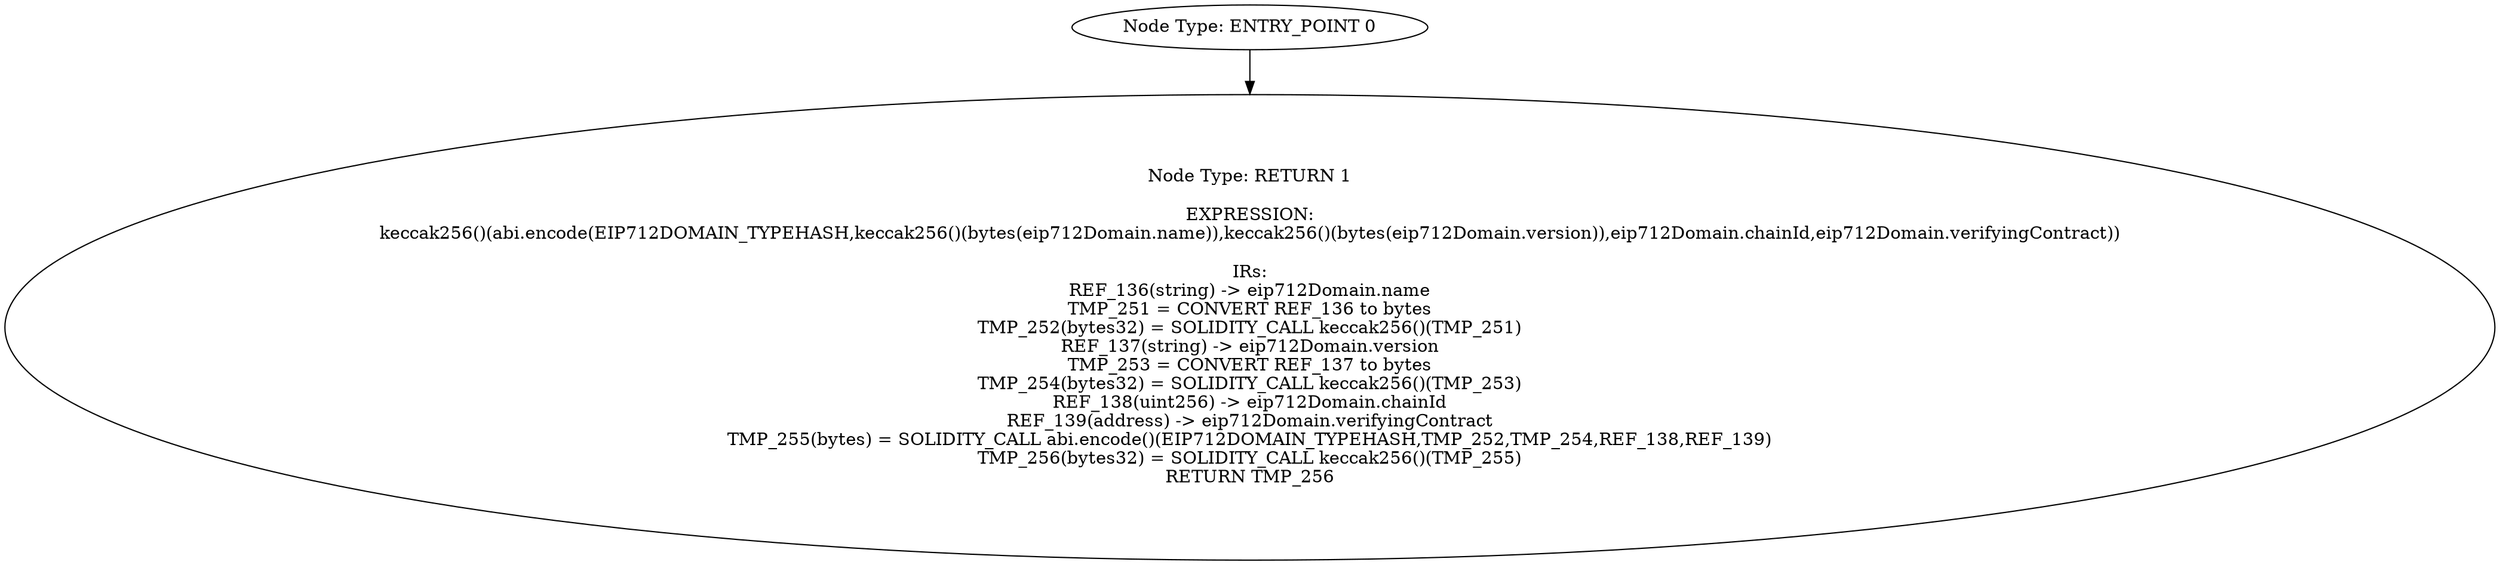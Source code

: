 digraph{
0[label="Node Type: ENTRY_POINT 0
"];
0->1;
1[label="Node Type: RETURN 1

EXPRESSION:
keccak256()(abi.encode(EIP712DOMAIN_TYPEHASH,keccak256()(bytes(eip712Domain.name)),keccak256()(bytes(eip712Domain.version)),eip712Domain.chainId,eip712Domain.verifyingContract))

IRs:
REF_136(string) -> eip712Domain.name
TMP_251 = CONVERT REF_136 to bytes
TMP_252(bytes32) = SOLIDITY_CALL keccak256()(TMP_251)
REF_137(string) -> eip712Domain.version
TMP_253 = CONVERT REF_137 to bytes
TMP_254(bytes32) = SOLIDITY_CALL keccak256()(TMP_253)
REF_138(uint256) -> eip712Domain.chainId
REF_139(address) -> eip712Domain.verifyingContract
TMP_255(bytes) = SOLIDITY_CALL abi.encode()(EIP712DOMAIN_TYPEHASH,TMP_252,TMP_254,REF_138,REF_139)
TMP_256(bytes32) = SOLIDITY_CALL keccak256()(TMP_255)
RETURN TMP_256"];
}
